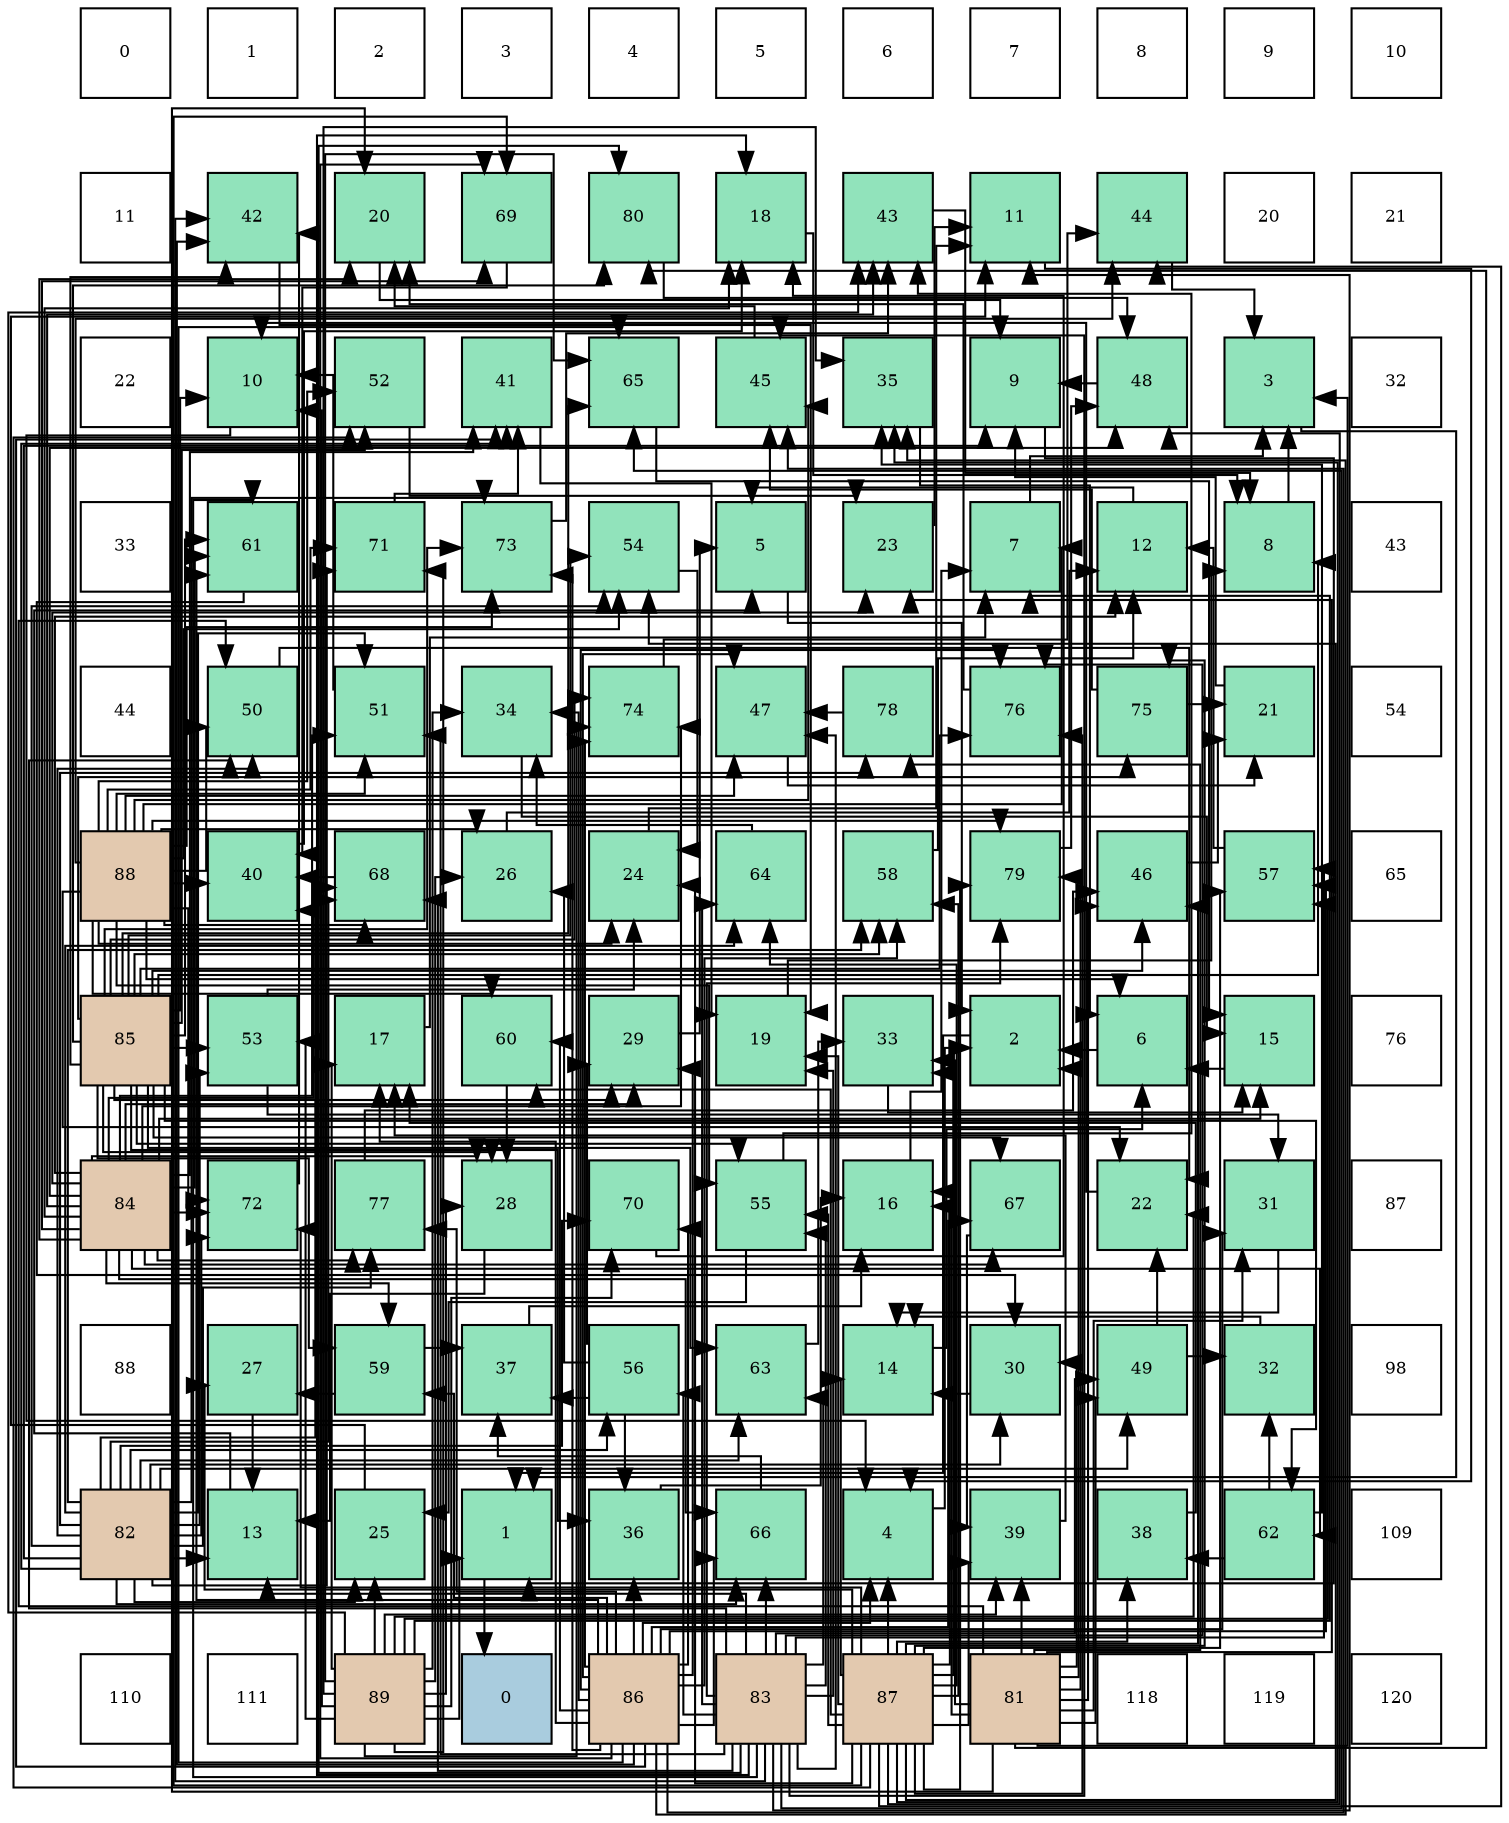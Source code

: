 digraph layout{
 rankdir=TB;
 splines=ortho;
 node [style=filled shape=square fixedsize=true width=0.6];
0[label="0", fontsize=8, fillcolor="#ffffff"];
1[label="1", fontsize=8, fillcolor="#ffffff"];
2[label="2", fontsize=8, fillcolor="#ffffff"];
3[label="3", fontsize=8, fillcolor="#ffffff"];
4[label="4", fontsize=8, fillcolor="#ffffff"];
5[label="5", fontsize=8, fillcolor="#ffffff"];
6[label="6", fontsize=8, fillcolor="#ffffff"];
7[label="7", fontsize=8, fillcolor="#ffffff"];
8[label="8", fontsize=8, fillcolor="#ffffff"];
9[label="9", fontsize=8, fillcolor="#ffffff"];
10[label="10", fontsize=8, fillcolor="#ffffff"];
11[label="11", fontsize=8, fillcolor="#ffffff"];
12[label="42", fontsize=8, fillcolor="#91e3bb"];
13[label="20", fontsize=8, fillcolor="#91e3bb"];
14[label="69", fontsize=8, fillcolor="#91e3bb"];
15[label="80", fontsize=8, fillcolor="#91e3bb"];
16[label="18", fontsize=8, fillcolor="#91e3bb"];
17[label="43", fontsize=8, fillcolor="#91e3bb"];
18[label="11", fontsize=8, fillcolor="#91e3bb"];
19[label="44", fontsize=8, fillcolor="#91e3bb"];
20[label="20", fontsize=8, fillcolor="#ffffff"];
21[label="21", fontsize=8, fillcolor="#ffffff"];
22[label="22", fontsize=8, fillcolor="#ffffff"];
23[label="10", fontsize=8, fillcolor="#91e3bb"];
24[label="52", fontsize=8, fillcolor="#91e3bb"];
25[label="41", fontsize=8, fillcolor="#91e3bb"];
26[label="65", fontsize=8, fillcolor="#91e3bb"];
27[label="45", fontsize=8, fillcolor="#91e3bb"];
28[label="35", fontsize=8, fillcolor="#91e3bb"];
29[label="9", fontsize=8, fillcolor="#91e3bb"];
30[label="48", fontsize=8, fillcolor="#91e3bb"];
31[label="3", fontsize=8, fillcolor="#91e3bb"];
32[label="32", fontsize=8, fillcolor="#ffffff"];
33[label="33", fontsize=8, fillcolor="#ffffff"];
34[label="61", fontsize=8, fillcolor="#91e3bb"];
35[label="71", fontsize=8, fillcolor="#91e3bb"];
36[label="73", fontsize=8, fillcolor="#91e3bb"];
37[label="54", fontsize=8, fillcolor="#91e3bb"];
38[label="5", fontsize=8, fillcolor="#91e3bb"];
39[label="23", fontsize=8, fillcolor="#91e3bb"];
40[label="7", fontsize=8, fillcolor="#91e3bb"];
41[label="12", fontsize=8, fillcolor="#91e3bb"];
42[label="8", fontsize=8, fillcolor="#91e3bb"];
43[label="43", fontsize=8, fillcolor="#ffffff"];
44[label="44", fontsize=8, fillcolor="#ffffff"];
45[label="50", fontsize=8, fillcolor="#91e3bb"];
46[label="51", fontsize=8, fillcolor="#91e3bb"];
47[label="34", fontsize=8, fillcolor="#91e3bb"];
48[label="74", fontsize=8, fillcolor="#91e3bb"];
49[label="47", fontsize=8, fillcolor="#91e3bb"];
50[label="78", fontsize=8, fillcolor="#91e3bb"];
51[label="76", fontsize=8, fillcolor="#91e3bb"];
52[label="75", fontsize=8, fillcolor="#91e3bb"];
53[label="21", fontsize=8, fillcolor="#91e3bb"];
54[label="54", fontsize=8, fillcolor="#ffffff"];
55[label="88", fontsize=8, fillcolor="#e3c9af"];
56[label="40", fontsize=8, fillcolor="#91e3bb"];
57[label="68", fontsize=8, fillcolor="#91e3bb"];
58[label="26", fontsize=8, fillcolor="#91e3bb"];
59[label="24", fontsize=8, fillcolor="#91e3bb"];
60[label="64", fontsize=8, fillcolor="#91e3bb"];
61[label="58", fontsize=8, fillcolor="#91e3bb"];
62[label="79", fontsize=8, fillcolor="#91e3bb"];
63[label="46", fontsize=8, fillcolor="#91e3bb"];
64[label="57", fontsize=8, fillcolor="#91e3bb"];
65[label="65", fontsize=8, fillcolor="#ffffff"];
66[label="85", fontsize=8, fillcolor="#e3c9af"];
67[label="53", fontsize=8, fillcolor="#91e3bb"];
68[label="17", fontsize=8, fillcolor="#91e3bb"];
69[label="60", fontsize=8, fillcolor="#91e3bb"];
70[label="29", fontsize=8, fillcolor="#91e3bb"];
71[label="19", fontsize=8, fillcolor="#91e3bb"];
72[label="33", fontsize=8, fillcolor="#91e3bb"];
73[label="2", fontsize=8, fillcolor="#91e3bb"];
74[label="6", fontsize=8, fillcolor="#91e3bb"];
75[label="15", fontsize=8, fillcolor="#91e3bb"];
76[label="76", fontsize=8, fillcolor="#ffffff"];
77[label="84", fontsize=8, fillcolor="#e3c9af"];
78[label="72", fontsize=8, fillcolor="#91e3bb"];
79[label="77", fontsize=8, fillcolor="#91e3bb"];
80[label="28", fontsize=8, fillcolor="#91e3bb"];
81[label="70", fontsize=8, fillcolor="#91e3bb"];
82[label="55", fontsize=8, fillcolor="#91e3bb"];
83[label="16", fontsize=8, fillcolor="#91e3bb"];
84[label="67", fontsize=8, fillcolor="#91e3bb"];
85[label="22", fontsize=8, fillcolor="#91e3bb"];
86[label="31", fontsize=8, fillcolor="#91e3bb"];
87[label="87", fontsize=8, fillcolor="#ffffff"];
88[label="88", fontsize=8, fillcolor="#ffffff"];
89[label="27", fontsize=8, fillcolor="#91e3bb"];
90[label="59", fontsize=8, fillcolor="#91e3bb"];
91[label="37", fontsize=8, fillcolor="#91e3bb"];
92[label="56", fontsize=8, fillcolor="#91e3bb"];
93[label="63", fontsize=8, fillcolor="#91e3bb"];
94[label="14", fontsize=8, fillcolor="#91e3bb"];
95[label="30", fontsize=8, fillcolor="#91e3bb"];
96[label="49", fontsize=8, fillcolor="#91e3bb"];
97[label="32", fontsize=8, fillcolor="#91e3bb"];
98[label="98", fontsize=8, fillcolor="#ffffff"];
99[label="82", fontsize=8, fillcolor="#e3c9af"];
100[label="13", fontsize=8, fillcolor="#91e3bb"];
101[label="25", fontsize=8, fillcolor="#91e3bb"];
102[label="1", fontsize=8, fillcolor="#91e3bb"];
103[label="36", fontsize=8, fillcolor="#91e3bb"];
104[label="66", fontsize=8, fillcolor="#91e3bb"];
105[label="4", fontsize=8, fillcolor="#91e3bb"];
106[label="39", fontsize=8, fillcolor="#91e3bb"];
107[label="38", fontsize=8, fillcolor="#91e3bb"];
108[label="62", fontsize=8, fillcolor="#91e3bb"];
109[label="109", fontsize=8, fillcolor="#ffffff"];
110[label="110", fontsize=8, fillcolor="#ffffff"];
111[label="111", fontsize=8, fillcolor="#ffffff"];
112[label="89", fontsize=8, fillcolor="#e3c9af"];
113[label="0", fontsize=8, fillcolor="#a9ccde"];
114[label="86", fontsize=8, fillcolor="#e3c9af"];
115[label="83", fontsize=8, fillcolor="#e3c9af"];
116[label="87", fontsize=8, fillcolor="#e3c9af"];
117[label="81", fontsize=8, fillcolor="#e3c9af"];
118[label="118", fontsize=8, fillcolor="#ffffff"];
119[label="119", fontsize=8, fillcolor="#ffffff"];
120[label="120", fontsize=8, fillcolor="#ffffff"];
edge [constraint=false, style=vis];102 -> 113;
73 -> 102;
31 -> 102;
105 -> 73;
38 -> 73;
74 -> 73;
40 -> 31;
42 -> 31;
29 -> 102;
23 -> 105;
18 -> 105;
41 -> 38;
100 -> 38;
94 -> 74;
75 -> 74;
83 -> 40;
68 -> 40;
16 -> 42;
71 -> 42;
13 -> 29;
53 -> 29;
85 -> 23;
39 -> 18;
59 -> 18;
101 -> 18;
58 -> 41;
89 -> 100;
80 -> 100;
70 -> 38;
95 -> 94;
86 -> 94;
97 -> 94;
72 -> 75;
47 -> 75;
28 -> 74;
103 -> 83;
91 -> 83;
107 -> 68;
106 -> 68;
56 -> 16;
25 -> 71;
12 -> 71;
17 -> 42;
19 -> 31;
27 -> 13;
63 -> 53;
49 -> 53;
30 -> 29;
96 -> 85;
96 -> 97;
45 -> 85;
46 -> 23;
24 -> 39;
67 -> 59;
67 -> 86;
37 -> 59;
82 -> 101;
82 -> 17;
92 -> 58;
92 -> 70;
92 -> 103;
92 -> 91;
64 -> 41;
61 -> 41;
90 -> 89;
90 -> 91;
69 -> 80;
34 -> 95;
108 -> 97;
108 -> 28;
108 -> 107;
93 -> 72;
60 -> 47;
26 -> 75;
104 -> 91;
84 -> 106;
57 -> 56;
14 -> 56;
81 -> 16;
35 -> 25;
78 -> 12;
36 -> 17;
48 -> 19;
52 -> 53;
52 -> 27;
51 -> 13;
79 -> 63;
50 -> 49;
62 -> 30;
15 -> 30;
117 -> 73;
117 -> 31;
117 -> 83;
117 -> 13;
117 -> 39;
117 -> 95;
117 -> 86;
117 -> 72;
117 -> 106;
117 -> 63;
117 -> 96;
117 -> 45;
117 -> 50;
117 -> 62;
117 -> 15;
99 -> 29;
99 -> 100;
99 -> 101;
99 -> 95;
99 -> 56;
99 -> 25;
99 -> 96;
99 -> 45;
99 -> 46;
99 -> 67;
99 -> 37;
99 -> 92;
99 -> 61;
99 -> 93;
99 -> 60;
99 -> 104;
99 -> 57;
99 -> 81;
99 -> 35;
99 -> 78;
99 -> 36;
99 -> 79;
99 -> 50;
115 -> 18;
115 -> 100;
115 -> 16;
115 -> 71;
115 -> 12;
115 -> 27;
115 -> 49;
115 -> 96;
115 -> 45;
115 -> 46;
115 -> 82;
115 -> 92;
115 -> 64;
115 -> 34;
115 -> 93;
115 -> 60;
115 -> 26;
115 -> 104;
115 -> 57;
115 -> 51;
115 -> 62;
115 -> 15;
77 -> 41;
77 -> 75;
77 -> 16;
77 -> 13;
77 -> 39;
77 -> 80;
77 -> 70;
77 -> 25;
77 -> 17;
77 -> 30;
77 -> 46;
77 -> 90;
77 -> 34;
77 -> 108;
77 -> 104;
77 -> 84;
77 -> 57;
77 -> 14;
77 -> 78;
77 -> 48;
77 -> 79;
66 -> 42;
66 -> 23;
66 -> 80;
66 -> 70;
66 -> 103;
66 -> 12;
66 -> 63;
66 -> 24;
66 -> 67;
66 -> 37;
66 -> 82;
66 -> 61;
66 -> 90;
66 -> 34;
66 -> 108;
66 -> 93;
66 -> 26;
66 -> 84;
66 -> 36;
66 -> 48;
66 -> 52;
66 -> 51;
66 -> 15;
114 -> 105;
114 -> 68;
114 -> 70;
114 -> 86;
114 -> 47;
114 -> 28;
114 -> 103;
114 -> 25;
114 -> 12;
114 -> 27;
114 -> 49;
114 -> 64;
114 -> 61;
114 -> 90;
114 -> 69;
114 -> 34;
114 -> 26;
114 -> 104;
114 -> 84;
114 -> 14;
114 -> 81;
114 -> 36;
114 -> 48;
114 -> 51;
114 -> 79;
116 -> 105;
116 -> 94;
116 -> 83;
116 -> 71;
116 -> 59;
116 -> 89;
116 -> 72;
116 -> 28;
116 -> 107;
116 -> 106;
116 -> 19;
116 -> 63;
116 -> 30;
116 -> 24;
116 -> 37;
116 -> 82;
116 -> 64;
116 -> 61;
116 -> 69;
116 -> 60;
116 -> 14;
116 -> 78;
116 -> 52;
116 -> 51;
116 -> 62;
55 -> 74;
55 -> 40;
55 -> 85;
55 -> 59;
55 -> 58;
55 -> 56;
55 -> 19;
55 -> 27;
55 -> 49;
55 -> 45;
55 -> 46;
55 -> 24;
55 -> 37;
55 -> 82;
55 -> 69;
55 -> 57;
55 -> 35;
55 -> 78;
55 -> 36;
55 -> 62;
112 -> 102;
112 -> 40;
112 -> 23;
112 -> 68;
112 -> 85;
112 -> 101;
112 -> 58;
112 -> 80;
112 -> 47;
112 -> 28;
112 -> 106;
112 -> 17;
112 -> 67;
112 -> 64;
112 -> 26;
112 -> 81;
112 -> 35;
112 -> 48;
edge [constraint=true, style=invis];
0 -> 11 -> 22 -> 33 -> 44 -> 55 -> 66 -> 77 -> 88 -> 99 -> 110;
1 -> 12 -> 23 -> 34 -> 45 -> 56 -> 67 -> 78 -> 89 -> 100 -> 111;
2 -> 13 -> 24 -> 35 -> 46 -> 57 -> 68 -> 79 -> 90 -> 101 -> 112;
3 -> 14 -> 25 -> 36 -> 47 -> 58 -> 69 -> 80 -> 91 -> 102 -> 113;
4 -> 15 -> 26 -> 37 -> 48 -> 59 -> 70 -> 81 -> 92 -> 103 -> 114;
5 -> 16 -> 27 -> 38 -> 49 -> 60 -> 71 -> 82 -> 93 -> 104 -> 115;
6 -> 17 -> 28 -> 39 -> 50 -> 61 -> 72 -> 83 -> 94 -> 105 -> 116;
7 -> 18 -> 29 -> 40 -> 51 -> 62 -> 73 -> 84 -> 95 -> 106 -> 117;
8 -> 19 -> 30 -> 41 -> 52 -> 63 -> 74 -> 85 -> 96 -> 107 -> 118;
9 -> 20 -> 31 -> 42 -> 53 -> 64 -> 75 -> 86 -> 97 -> 108 -> 119;
10 -> 21 -> 32 -> 43 -> 54 -> 65 -> 76 -> 87 -> 98 -> 109 -> 120;
rank = same {0 -> 1 -> 2 -> 3 -> 4 -> 5 -> 6 -> 7 -> 8 -> 9 -> 10};
rank = same {11 -> 12 -> 13 -> 14 -> 15 -> 16 -> 17 -> 18 -> 19 -> 20 -> 21};
rank = same {22 -> 23 -> 24 -> 25 -> 26 -> 27 -> 28 -> 29 -> 30 -> 31 -> 32};
rank = same {33 -> 34 -> 35 -> 36 -> 37 -> 38 -> 39 -> 40 -> 41 -> 42 -> 43};
rank = same {44 -> 45 -> 46 -> 47 -> 48 -> 49 -> 50 -> 51 -> 52 -> 53 -> 54};
rank = same {55 -> 56 -> 57 -> 58 -> 59 -> 60 -> 61 -> 62 -> 63 -> 64 -> 65};
rank = same {66 -> 67 -> 68 -> 69 -> 70 -> 71 -> 72 -> 73 -> 74 -> 75 -> 76};
rank = same {77 -> 78 -> 79 -> 80 -> 81 -> 82 -> 83 -> 84 -> 85 -> 86 -> 87};
rank = same {88 -> 89 -> 90 -> 91 -> 92 -> 93 -> 94 -> 95 -> 96 -> 97 -> 98};
rank = same {99 -> 100 -> 101 -> 102 -> 103 -> 104 -> 105 -> 106 -> 107 -> 108 -> 109};
rank = same {110 -> 111 -> 112 -> 113 -> 114 -> 115 -> 116 -> 117 -> 118 -> 119 -> 120};
}